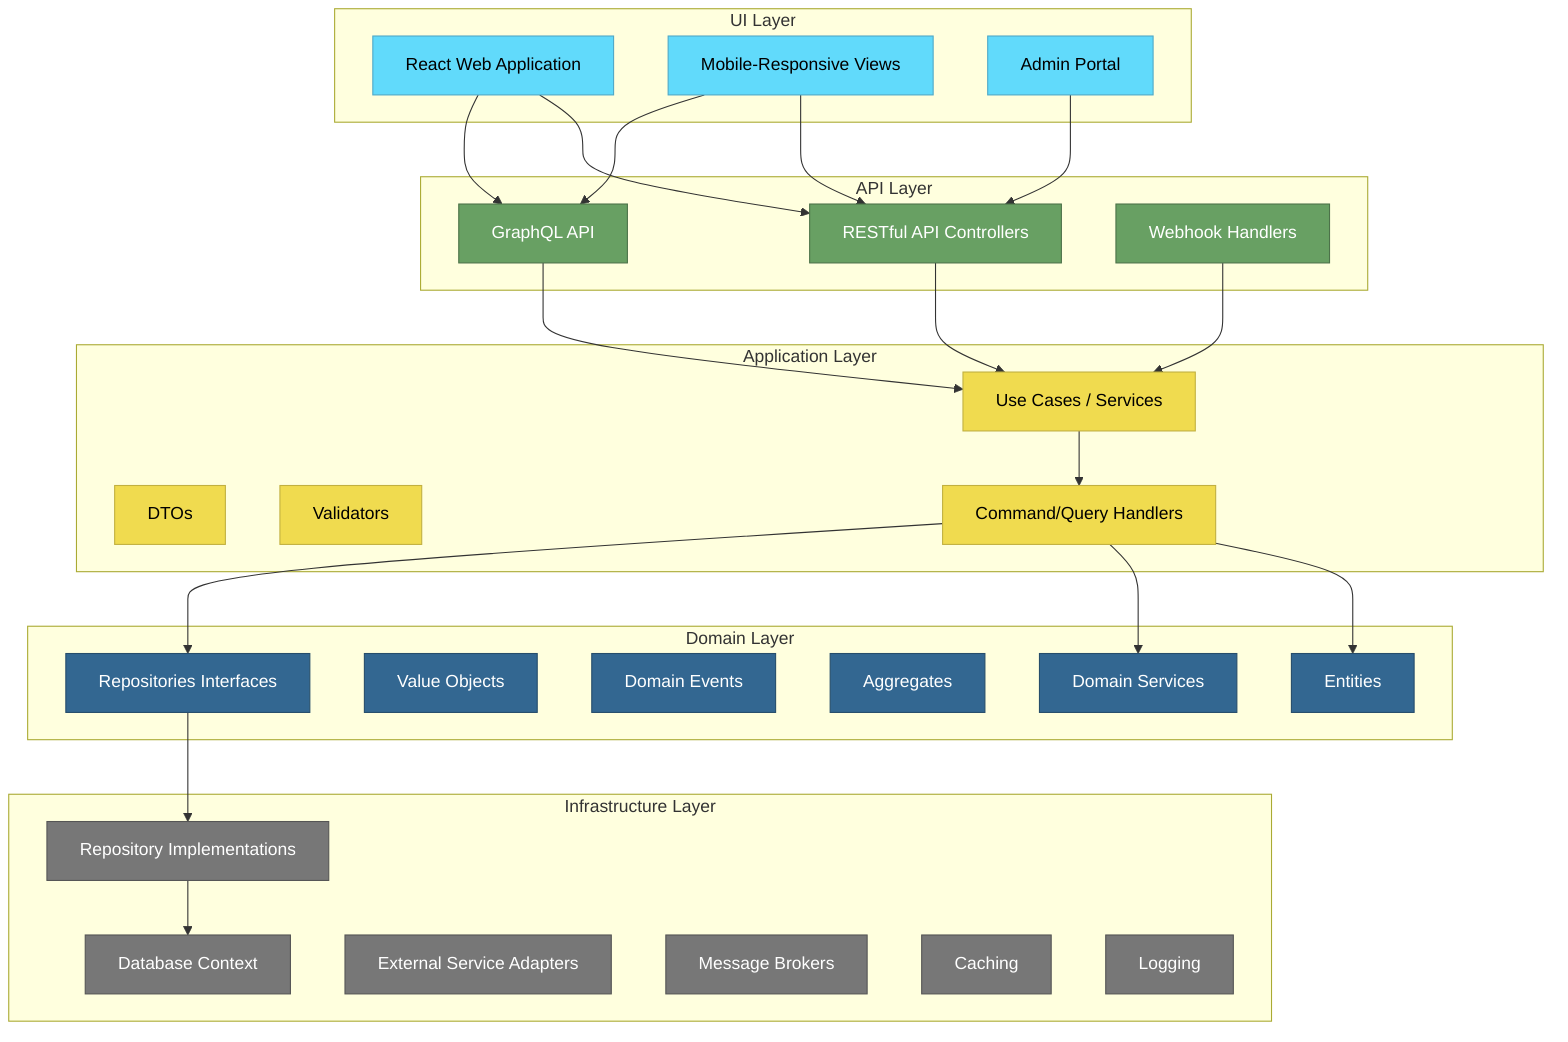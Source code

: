 graph TD
    subgraph "UI Layer"
        UI1[React Web Application]
        UI2[Mobile-Responsive Views]
        UI3[Admin Portal]
    end
    
    subgraph "API Layer"
        API1[RESTful API Controllers]
        API2[GraphQL API]
        API3[Webhook Handlers]
    end
    
    subgraph "Application Layer"
        App1[Use Cases / Services]
        App2[DTOs]
        App3[Validators]
        App4[Command/Query Handlers]
    end
    
    subgraph "Domain Layer"
        Dom1[Entities]
        Dom2[Value Objects]
        Dom3[Domain Events]
        Dom4[Aggregates]
        Dom5[Domain Services]
        Dom6[Repositories Interfaces]
    end
    
    subgraph "Infrastructure Layer"
        Infra1[Repository Implementations]
        Infra2[Database Context]
        Infra3[External Service Adapters]
        Infra4[Message Brokers]
        Infra5[Caching]
        Infra6[Logging]
    end
    
    UI1 --> API1
    UI1 --> API2
    UI2 --> API1
    UI2 --> API2
    UI3 --> API1
    
    API1 --> App1
    API2 --> App1
    API3 --> App1
    
    App1 --> App4
    App4 --> Dom1
    App4 --> Dom5
    App4 --> Dom6
    
    Dom6 --> Infra1
    Infra1 --> Infra2
    
    style UI1 fill:#61dafb,stroke:#4fa8c7,color:#000000
    style UI2 fill:#61dafb,stroke:#4fa8c7,color:#000000
    style UI3 fill:#61dafb,stroke:#4fa8c7,color:#000000
    style API1 fill:#68a063,stroke:#4c7249,color:#ffffff
    style API2 fill:#68a063,stroke:#4c7249,color:#ffffff
    style API3 fill:#68a063,stroke:#4c7249,color:#ffffff
    style App1 fill:#f0db4f,stroke:#c1b040,color:#000000
    style App2 fill:#f0db4f,stroke:#c1b040,color:#000000
    style App3 fill:#f0db4f,stroke:#c1b040,color:#000000
    style App4 fill:#f0db4f,stroke:#c1b040,color:#000000
    style Dom1 fill:#336791,stroke:#264d6b,color:#ffffff
    style Dom2 fill:#336791,stroke:#264d6b,color:#ffffff
    style Dom3 fill:#336791,stroke:#264d6b,color:#ffffff
    style Dom4 fill:#336791,stroke:#264d6b,color:#ffffff
    style Dom5 fill:#336791,stroke:#264d6b,color:#ffffff
    style Dom6 fill:#336791,stroke:#264d6b,color:#ffffff
    style Infra1 fill:#777777,stroke:#555555,color:#ffffff
    style Infra2 fill:#777777,stroke:#555555,color:#ffffff
    style Infra3 fill:#777777,stroke:#555555,color:#ffffff
    style Infra4 fill:#777777,stroke:#555555,color:#ffffff
    style Infra5 fill:#777777,stroke:#555555,color:#ffffff
    style Infra6 fill:#777777,stroke:#555555,color:#ffffff